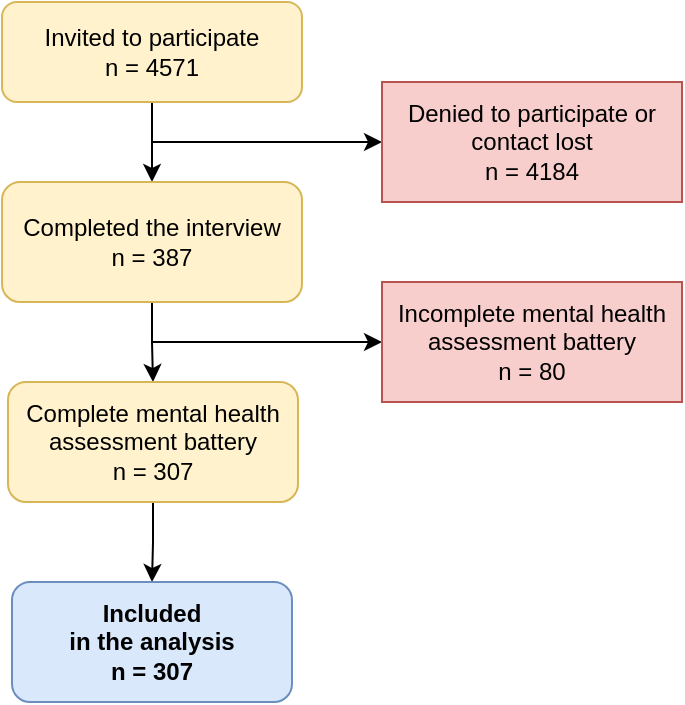 <mxfile version="20.8.10" type="device"><diagram id="Nn_4Ib7fIXEamJemjsYj" name="Page-1"><mxGraphModel dx="1418" dy="828" grid="1" gridSize="10" guides="1" tooltips="1" connect="1" arrows="1" fold="1" page="1" pageScale="1" pageWidth="690" pageHeight="980" math="0" shadow="0"><root><mxCell id="0"/><mxCell id="1" parent="0"/><mxCell id="o_BplccE3KQUP8_AVwCJ-5" style="edgeStyle=orthogonalEdgeStyle;rounded=0;orthogonalLoop=1;jettySize=auto;html=1;exitX=0.5;exitY=1;exitDx=0;exitDy=0;entryX=0;entryY=0.5;entryDx=0;entryDy=0;" parent="1" source="o_BplccE3KQUP8_AVwCJ-1" target="o_BplccE3KQUP8_AVwCJ-4" edge="1"><mxGeometry relative="1" as="geometry"><Array as="points"><mxPoint x="75" y="70"/></Array></mxGeometry></mxCell><mxCell id="o_BplccE3KQUP8_AVwCJ-6" style="edgeStyle=orthogonalEdgeStyle;rounded=0;orthogonalLoop=1;jettySize=auto;html=1;exitX=0.5;exitY=1;exitDx=0;exitDy=0;entryX=0.5;entryY=0;entryDx=0;entryDy=0;" parent="1" source="o_BplccE3KQUP8_AVwCJ-1" target="o_BplccE3KQUP8_AVwCJ-2" edge="1"><mxGeometry relative="1" as="geometry"/></mxCell><mxCell id="o_BplccE3KQUP8_AVwCJ-1" value="Invited to participate&lt;br&gt;n = 4571" style="rounded=1;whiteSpace=wrap;html=1;fillColor=#fff2cc;strokeColor=#d6b656;" parent="1" vertex="1"><mxGeometry width="150" height="50" as="geometry"/></mxCell><mxCell id="xsMFM7siLS6YqCfdZKpo-1" style="edgeStyle=orthogonalEdgeStyle;rounded=0;orthogonalLoop=1;jettySize=auto;html=1;exitX=0.5;exitY=1;exitDx=0;exitDy=0;entryX=0.5;entryY=0;entryDx=0;entryDy=0;" edge="1" parent="1" source="o_BplccE3KQUP8_AVwCJ-2" target="o_BplccE3KQUP8_AVwCJ-12"><mxGeometry relative="1" as="geometry"/></mxCell><mxCell id="xsMFM7siLS6YqCfdZKpo-3" style="edgeStyle=orthogonalEdgeStyle;rounded=0;orthogonalLoop=1;jettySize=auto;html=1;exitX=0.5;exitY=1;exitDx=0;exitDy=0;entryX=0;entryY=0.5;entryDx=0;entryDy=0;" edge="1" parent="1" source="o_BplccE3KQUP8_AVwCJ-2" target="o_BplccE3KQUP8_AVwCJ-11"><mxGeometry relative="1" as="geometry"/></mxCell><mxCell id="o_BplccE3KQUP8_AVwCJ-2" value="Completed the interview&lt;br&gt;n = 387" style="rounded=1;whiteSpace=wrap;html=1;fillColor=#fff2cc;strokeColor=#d6b656;" parent="1" vertex="1"><mxGeometry y="90" width="150" height="60" as="geometry"/></mxCell><mxCell id="o_BplccE3KQUP8_AVwCJ-4" value="Denied to participate or contact lost&lt;br&gt;n = 4184" style="rounded=0;whiteSpace=wrap;html=1;fillColor=#f8cecc;strokeColor=#b85450;" parent="1" vertex="1"><mxGeometry x="190" y="40" width="150" height="60" as="geometry"/></mxCell><mxCell id="o_BplccE3KQUP8_AVwCJ-11" value="Incomplete mental health assessment battery&lt;br&gt;n = 80" style="rounded=0;whiteSpace=wrap;html=1;fillColor=#f8cecc;strokeColor=#b85450;" parent="1" vertex="1"><mxGeometry x="190" y="140" width="150" height="60" as="geometry"/></mxCell><mxCell id="xsMFM7siLS6YqCfdZKpo-2" style="edgeStyle=orthogonalEdgeStyle;rounded=0;orthogonalLoop=1;jettySize=auto;html=1;exitX=0.5;exitY=1;exitDx=0;exitDy=0;entryX=0.5;entryY=0;entryDx=0;entryDy=0;" edge="1" parent="1" source="o_BplccE3KQUP8_AVwCJ-12" target="o_BplccE3KQUP8_AVwCJ-17"><mxGeometry relative="1" as="geometry"/></mxCell><mxCell id="o_BplccE3KQUP8_AVwCJ-12" value="Complete mental health assessment battery&lt;br&gt;n = 307" style="rounded=1;whiteSpace=wrap;html=1;fillColor=#fff2cc;strokeColor=#d6b656;" parent="1" vertex="1"><mxGeometry x="3" y="190" width="145" height="60" as="geometry"/></mxCell><mxCell id="o_BplccE3KQUP8_AVwCJ-17" value="Included&lt;br&gt;in the analysis&lt;br&gt;n = 307" style="rounded=1;whiteSpace=wrap;html=1;fillColor=#dae8fc;strokeColor=#6c8ebf;fontStyle=1" parent="1" vertex="1"><mxGeometry x="5" y="290" width="140" height="60" as="geometry"/></mxCell></root></mxGraphModel></diagram></mxfile>